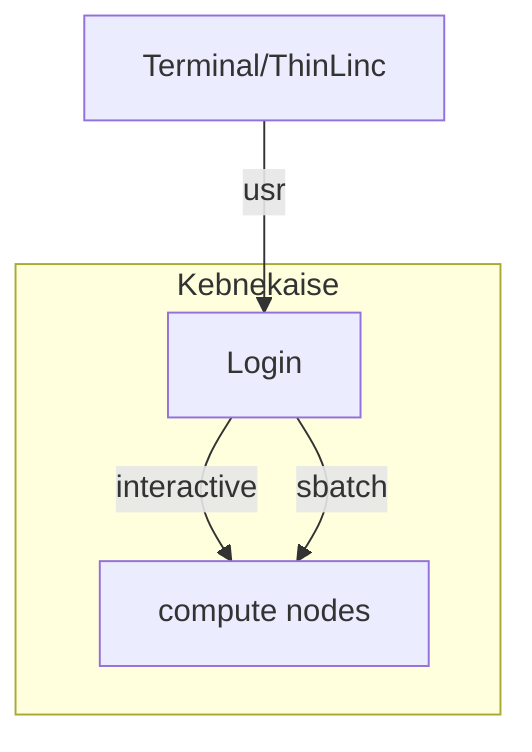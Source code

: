 graph TB


        Terminal/ThinLinc -- usr --> Node1
        

        subgraph "Kebnekaise"
        Node1[Login] -- interactive --> Node2[compute nodes]
        Node1 -- sbatch --> Node2
        end